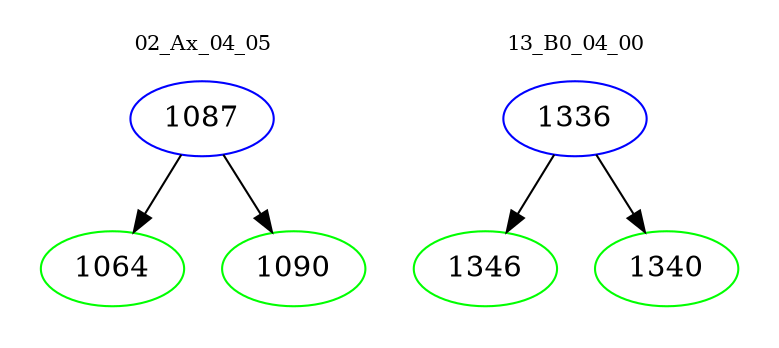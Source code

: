 digraph{
subgraph cluster_0 {
color = white
label = "02_Ax_04_05";
fontsize=10;
T0_1087 [label="1087", color="blue"]
T0_1087 -> T0_1064 [color="black"]
T0_1064 [label="1064", color="green"]
T0_1087 -> T0_1090 [color="black"]
T0_1090 [label="1090", color="green"]
}
subgraph cluster_1 {
color = white
label = "13_B0_04_00";
fontsize=10;
T1_1336 [label="1336", color="blue"]
T1_1336 -> T1_1346 [color="black"]
T1_1346 [label="1346", color="green"]
T1_1336 -> T1_1340 [color="black"]
T1_1340 [label="1340", color="green"]
}
}
